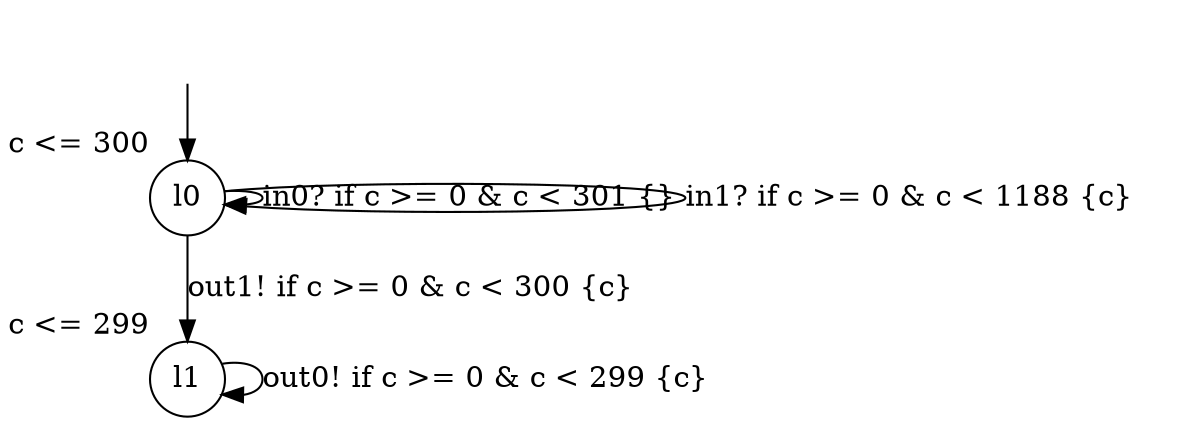 digraph g {
__start0 [label="" shape="none"];
l0 [shape="circle" margin=0 label="l0", xlabel="c <= 300"];
l1 [shape="circle" margin=0 label="l1", xlabel="c <= 299"];
l0 -> l0 [label="in0? if c >= 0 & c < 301 {} "];
l0 -> l0 [label="in1? if c >= 0 & c < 1188 {c} "];
l0 -> l1 [label="out1! if c >= 0 & c < 300 {c} "];
l1 -> l1 [label="out0! if c >= 0 & c < 299 {c} "];
__start0 -> l0;
}
